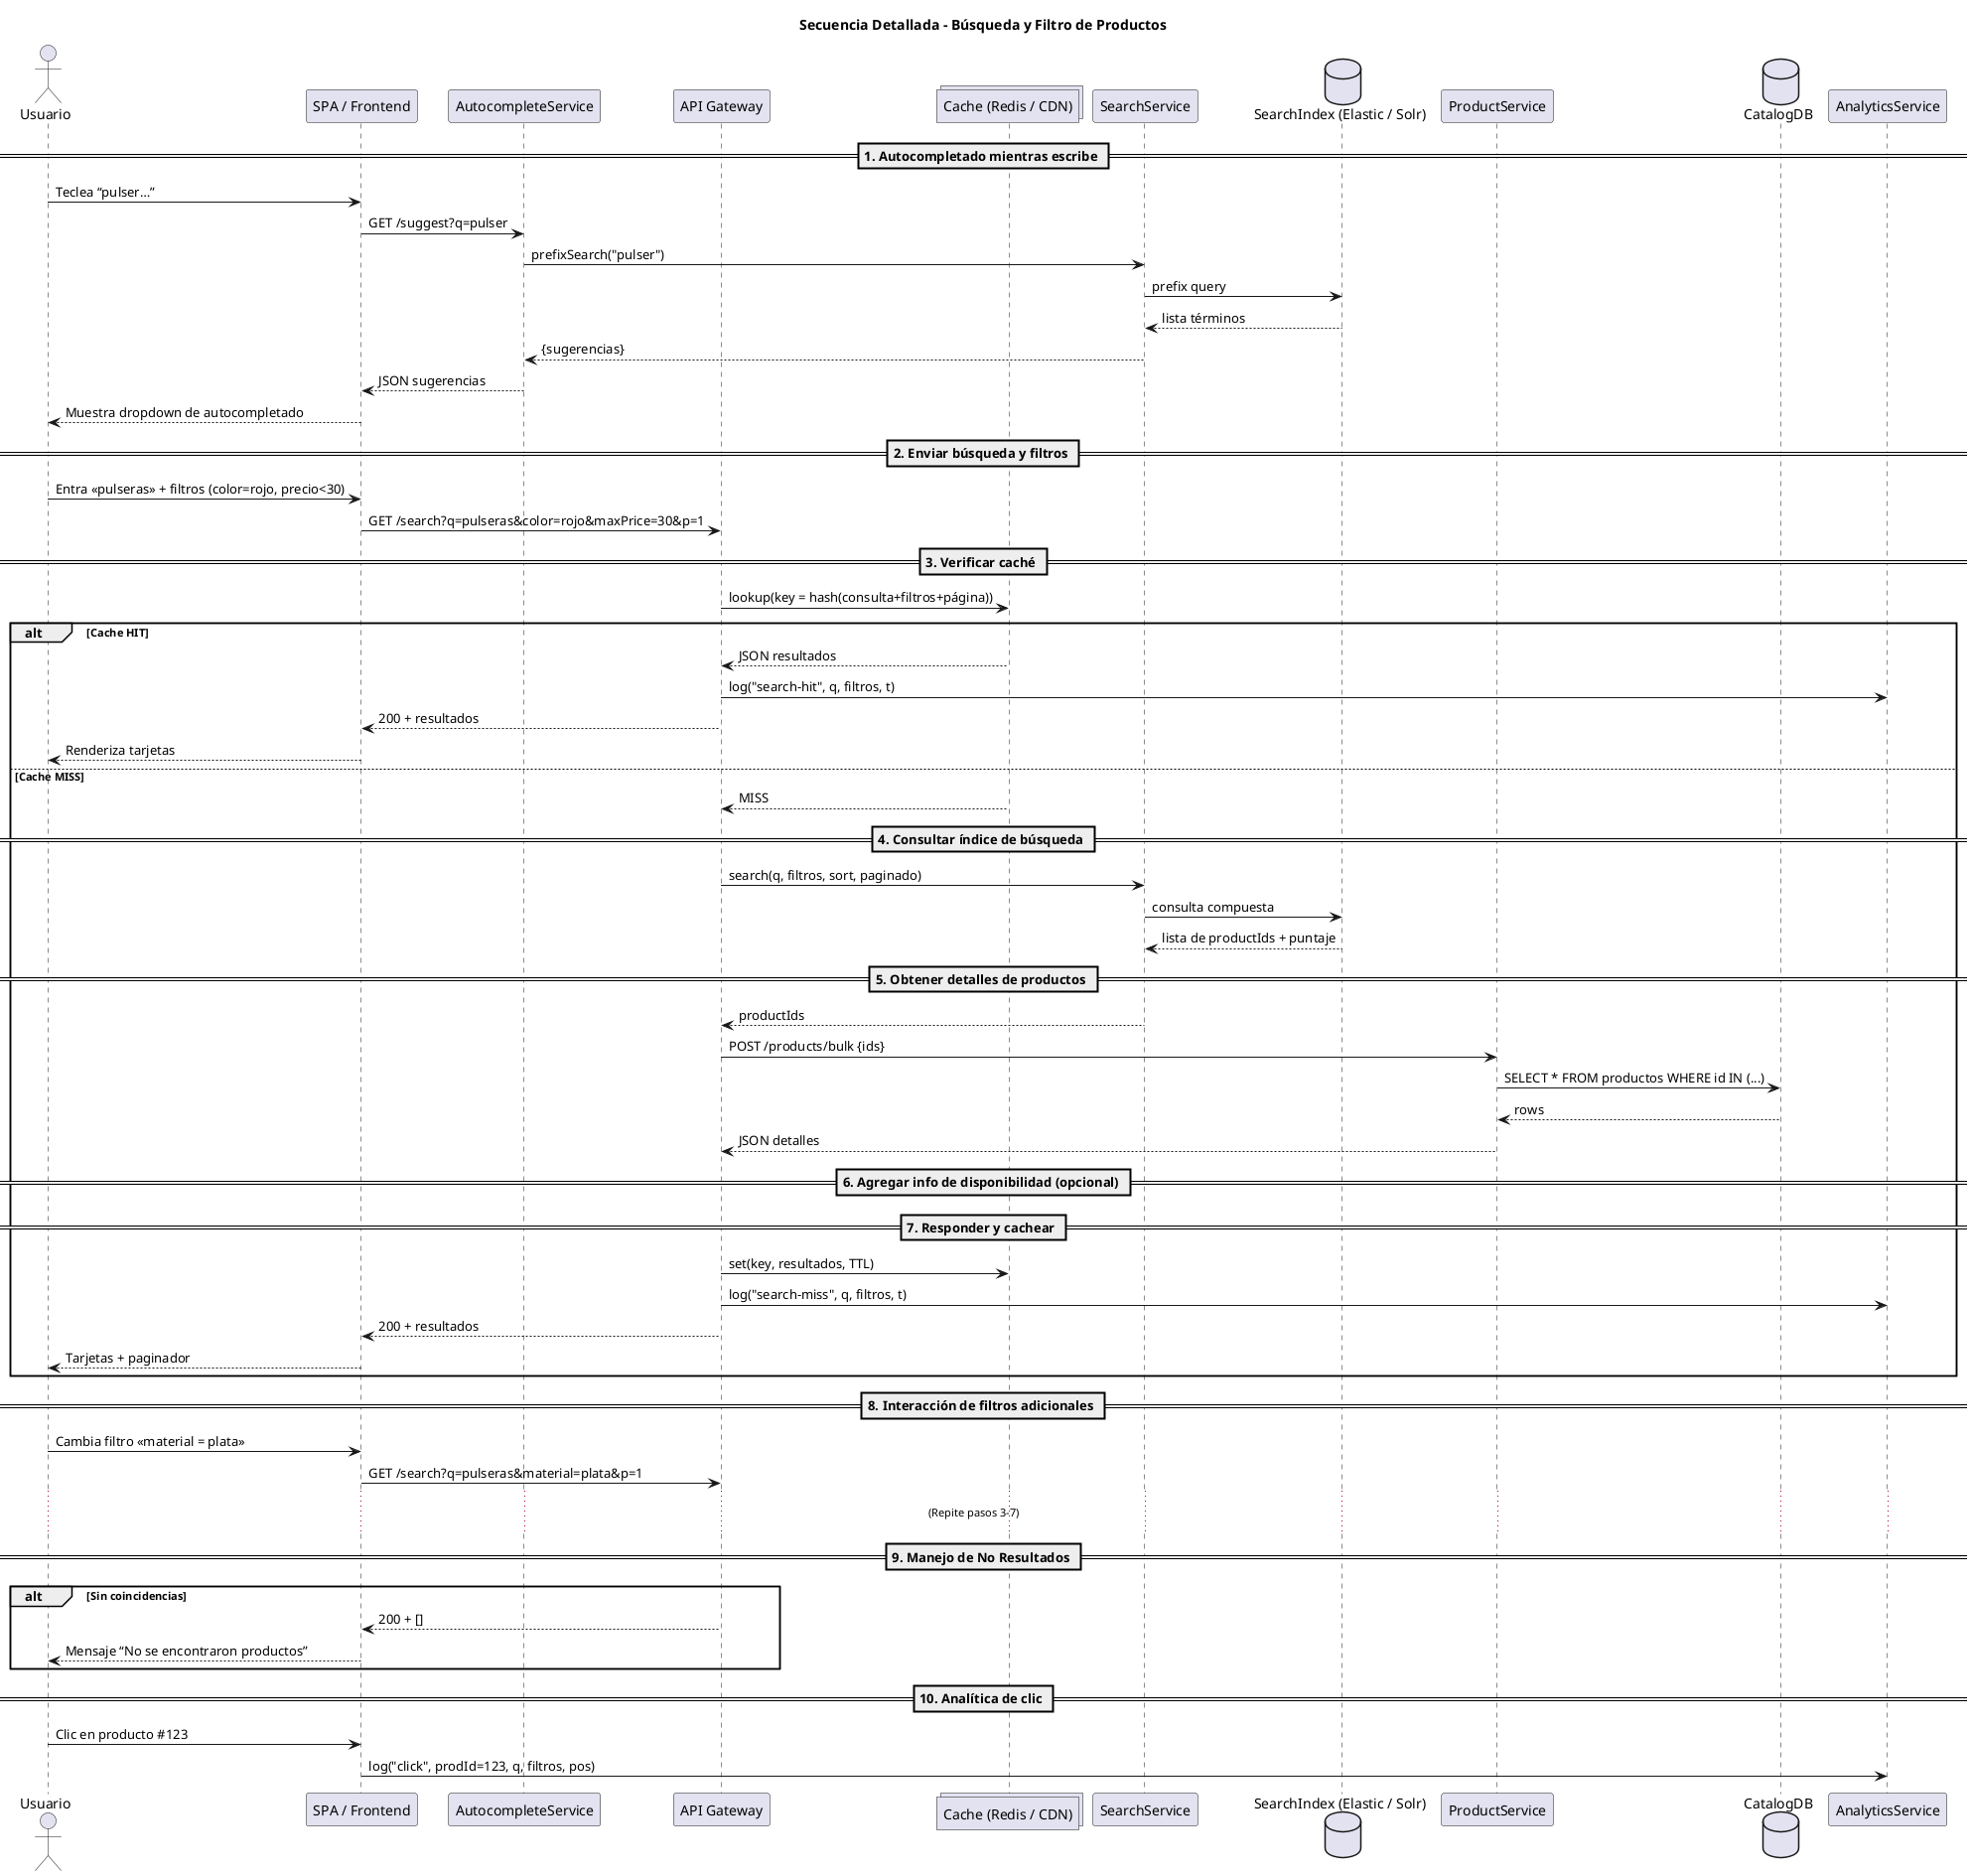 @startuml
title Secuencia Detallada – Búsqueda y Filtro de Productos

actor Usuario
participant "SPA / Frontend"               as UI
participant "AutocompleteService"          as SUGG
participant "API Gateway"                  as API
collections "Cache (Redis / CDN)"          as CACHE
participant "SearchService"                as SEARCH
database   "SearchIndex (Elastic / Solr)"  as INDEX
participant "ProductService"               as PROD
database   "CatalogDB"                     as DB
participant "AnalyticsService"             as AN

== 1. Autocompletado mientras escribe ==
Usuario  -> UI     : Teclea “pulser…”
UI       -> SUGG   : GET /suggest?q=pulser
SUGG     -> SEARCH : prefixSearch("pulser")
SEARCH   -> INDEX  : prefix query
INDEX    --> SEARCH: lista términos
SEARCH   --> SUGG  : {sugerencias}
SUGG     --> UI    : JSON sugerencias
UI       --> Usuario: Muestra dropdown de autocompletado

== 2. Enviar búsqueda y filtros ==
Usuario  -> UI     : Entra «pulseras» + filtros (color=rojo, precio<30)
UI       -> API    : GET /search?q=pulseras&color=rojo&maxPrice=30&p=1

== 3. Verificar caché ==
API      -> CACHE  : lookup(key = hash(consulta+filtros+página))
alt Cache HIT
  CACHE  --> API   : JSON resultados
  API    -> AN     : log("search-hit", q, filtros, t)
  API    --> UI    : 200 + resultados
  UI     --> Usuario: Renderiza tarjetas
else Cache MISS
  CACHE  --> API   : MISS

  == 4. Consultar índice de búsqueda ==
  API     -> SEARCH : search(q, filtros, sort, paginado)
  SEARCH  -> INDEX  : consulta compuesta
  INDEX   --> SEARCH: lista de productIds + puntaje

  == 5. Obtener detalles de productos ==
  SEARCH  --> API   : productIds
  API     -> PROD   : POST /products/bulk {ids}
  PROD    -> DB     : SELECT * FROM productos WHERE id IN (...)
  DB      --> PROD  : rows
  PROD    --> API   : JSON detalles

  == 6. Agregar info de disponibilidad (opcional) ==
  ' (Se omite para no sobrecargar el diagrama) '

  == 7. Responder y cachear ==
  API     -> CACHE  : set(key, resultados, TTL)
  API     -> AN     : log("search-miss", q, filtros, t)
  API     --> UI    : 200 + resultados
  UI      --> Usuario: Tarjetas + paginador
end

== 8. Interacción de filtros adicionales ==
Usuario  -> UI     : Cambia filtro «material = plata»
UI       -> API    : GET /search?q=pulseras&material=plata&p=1
...     (Repite pasos 3-7) ...

== 9. Manejo de No Resultados ==
alt Sin coincidencias
  API --> UI       : 200 + []
  UI  --> Usuario  : Mensaje “No se encontraron productos”
end

== 10. Analítica de clic ==
Usuario  -> UI     : Clic en producto #123
UI       -> AN     : log("click", prodId=123, q, filtros, pos)

@enduml
